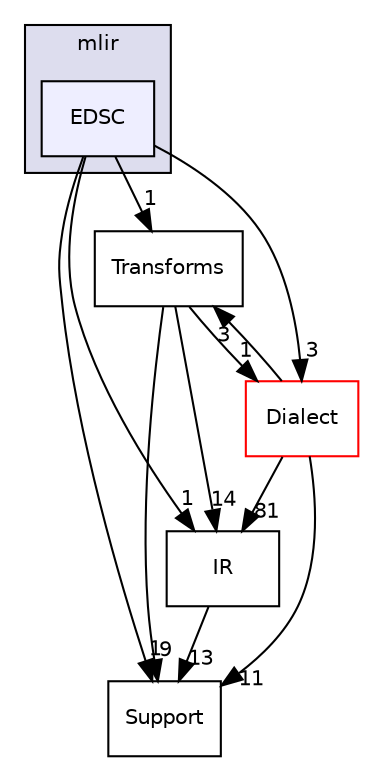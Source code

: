 digraph "include/mlir/EDSC" {
  bgcolor=transparent;
  compound=true
  node [ fontsize="10", fontname="Helvetica"];
  edge [ labelfontsize="10", labelfontname="Helvetica"];
  subgraph clusterdir_5654f77406fb9ceec87e68ef828ceea2 {
    graph [ bgcolor="#ddddee", pencolor="black", label="mlir" fontname="Helvetica", fontsize="10", URL="dir_5654f77406fb9ceec87e68ef828ceea2.html"]
  dir_4669cd098ace435e17d1a6f2bd16f409 [shape=box, label="EDSC", style="filled", fillcolor="#eeeeff", pencolor="black", URL="dir_4669cd098ace435e17d1a6f2bd16f409.html"];
  }
  dir_84ef7c054b4edc3447cfba80cee80f65 [shape=box label="IR" URL="dir_84ef7c054b4edc3447cfba80cee80f65.html"];
  dir_ca4d1f3bc4cd42ba07a57ca86d19a1d6 [shape=box label="Transforms" URL="dir_ca4d1f3bc4cd42ba07a57ca86d19a1d6.html"];
  dir_d07a6fac82475a065a3b2953573f00a0 [shape=box label="Dialect" color="red" URL="dir_d07a6fac82475a065a3b2953573f00a0.html"];
  dir_f61d47671007dfdb592580b61f960d39 [shape=box label="Support" URL="dir_f61d47671007dfdb592580b61f960d39.html"];
  dir_84ef7c054b4edc3447cfba80cee80f65->dir_f61d47671007dfdb592580b61f960d39 [headlabel="13", labeldistance=1.5 headhref="dir_000032_000047.html"];
  dir_ca4d1f3bc4cd42ba07a57ca86d19a1d6->dir_84ef7c054b4edc3447cfba80cee80f65 [headlabel="14", labeldistance=1.5 headhref="dir_000013_000032.html"];
  dir_ca4d1f3bc4cd42ba07a57ca86d19a1d6->dir_d07a6fac82475a065a3b2953573f00a0 [headlabel="1", labeldistance=1.5 headhref="dir_000013_000005.html"];
  dir_ca4d1f3bc4cd42ba07a57ca86d19a1d6->dir_f61d47671007dfdb592580b61f960d39 [headlabel="9", labeldistance=1.5 headhref="dir_000013_000047.html"];
  dir_4669cd098ace435e17d1a6f2bd16f409->dir_84ef7c054b4edc3447cfba80cee80f65 [headlabel="1", labeldistance=1.5 headhref="dir_000031_000032.html"];
  dir_4669cd098ace435e17d1a6f2bd16f409->dir_ca4d1f3bc4cd42ba07a57ca86d19a1d6 [headlabel="1", labeldistance=1.5 headhref="dir_000031_000013.html"];
  dir_4669cd098ace435e17d1a6f2bd16f409->dir_d07a6fac82475a065a3b2953573f00a0 [headlabel="3", labeldistance=1.5 headhref="dir_000031_000005.html"];
  dir_4669cd098ace435e17d1a6f2bd16f409->dir_f61d47671007dfdb592580b61f960d39 [headlabel="1", labeldistance=1.5 headhref="dir_000031_000047.html"];
  dir_d07a6fac82475a065a3b2953573f00a0->dir_84ef7c054b4edc3447cfba80cee80f65 [headlabel="81", labeldistance=1.5 headhref="dir_000005_000032.html"];
  dir_d07a6fac82475a065a3b2953573f00a0->dir_ca4d1f3bc4cd42ba07a57ca86d19a1d6 [headlabel="3", labeldistance=1.5 headhref="dir_000005_000013.html"];
  dir_d07a6fac82475a065a3b2953573f00a0->dir_f61d47671007dfdb592580b61f960d39 [headlabel="11", labeldistance=1.5 headhref="dir_000005_000047.html"];
}
